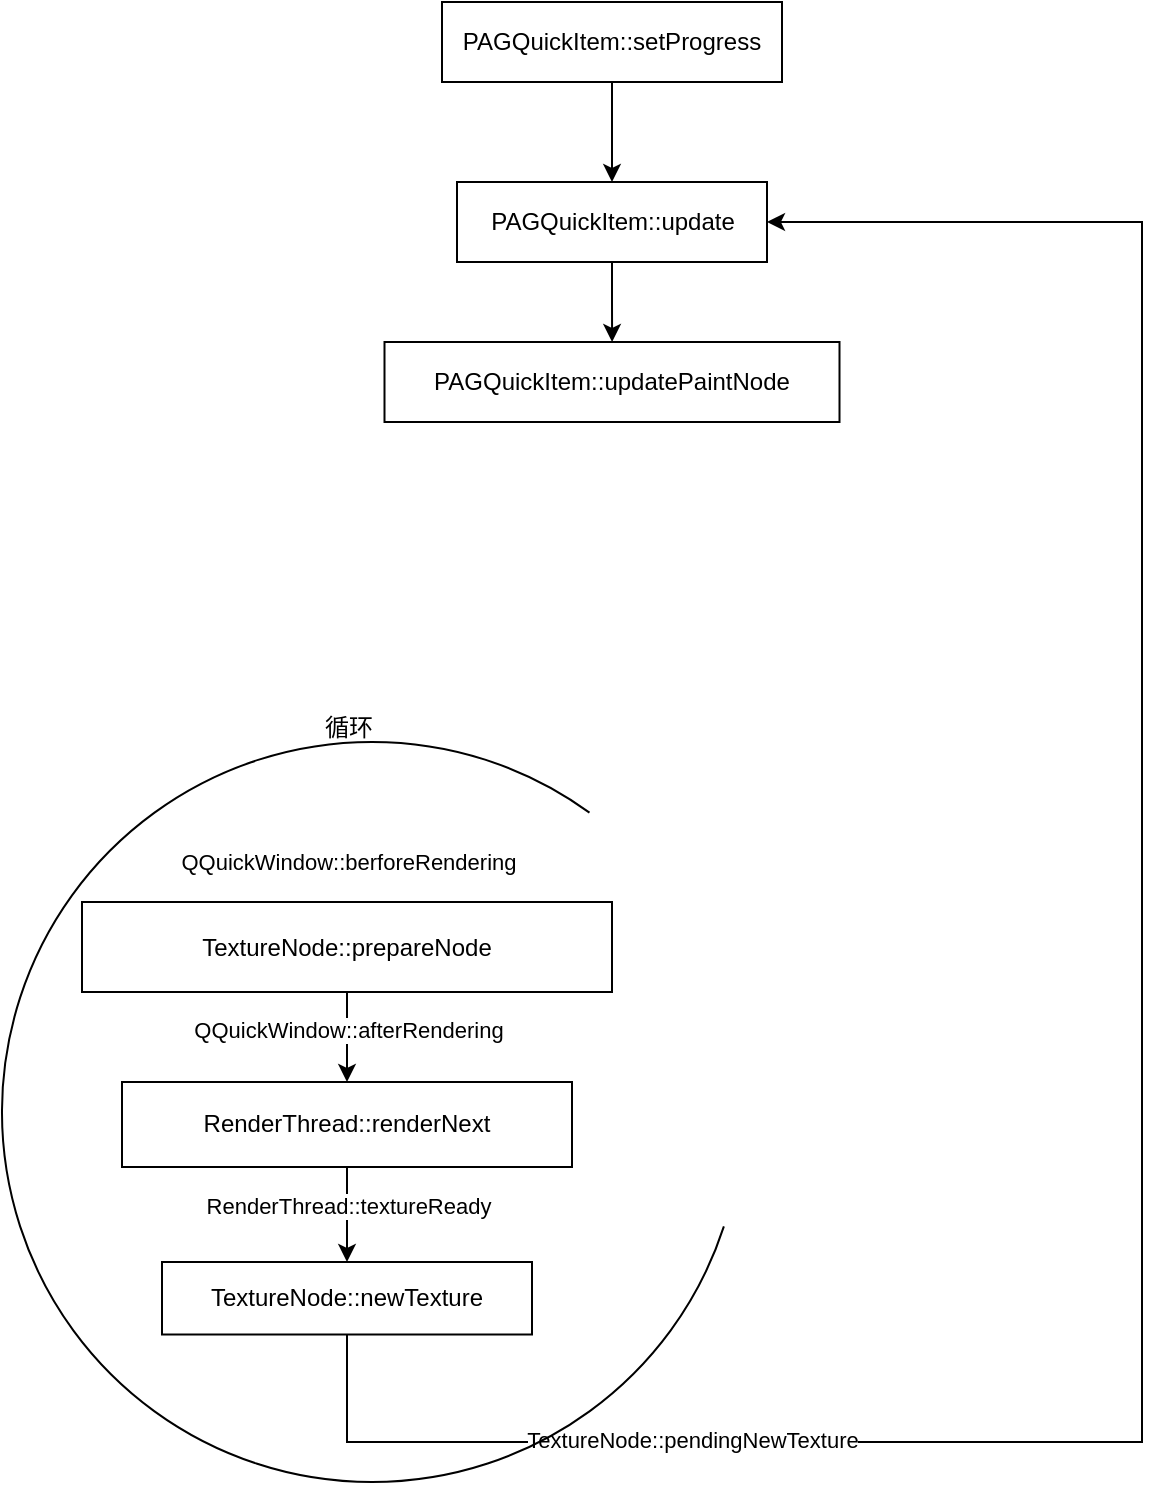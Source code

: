 <mxfile version="19.0.3" type="device"><diagram id="cfdJvOmk3UNFRSyiRRkU" name="第 1 页"><mxGraphModel dx="1106" dy="924" grid="1" gridSize="10" guides="1" tooltips="1" connect="1" arrows="1" fold="1" page="1" pageScale="1" pageWidth="827" pageHeight="1169" math="0" shadow="0"><root><mxCell id="0"/><mxCell id="1" parent="0"/><mxCell id="d9Y8KMLXKfRz-mxT4Yah-3" value="" style="edgeStyle=orthogonalEdgeStyle;rounded=0;orthogonalLoop=1;jettySize=auto;html=1;" parent="1" source="d9Y8KMLXKfRz-mxT4Yah-1" target="d9Y8KMLXKfRz-mxT4Yah-2" edge="1"><mxGeometry relative="1" as="geometry"/></mxCell><mxCell id="d9Y8KMLXKfRz-mxT4Yah-1" value="PAGQuickItem::setProgress" style="rounded=0;whiteSpace=wrap;html=1;" parent="1" vertex="1"><mxGeometry x="330" y="80" width="170" height="40" as="geometry"/></mxCell><mxCell id="d9Y8KMLXKfRz-mxT4Yah-5" value="" style="edgeStyle=orthogonalEdgeStyle;rounded=0;orthogonalLoop=1;jettySize=auto;html=1;" parent="1" source="d9Y8KMLXKfRz-mxT4Yah-2" target="d9Y8KMLXKfRz-mxT4Yah-4" edge="1"><mxGeometry relative="1" as="geometry"/></mxCell><mxCell id="d9Y8KMLXKfRz-mxT4Yah-2" value="PAGQuickItem::update" style="whiteSpace=wrap;html=1;rounded=0;" parent="1" vertex="1"><mxGeometry x="337.5" y="170" width="155" height="40" as="geometry"/></mxCell><mxCell id="d9Y8KMLXKfRz-mxT4Yah-4" value="&lt;span style=&quot;&quot;&gt;PAGQuickItem::&lt;/span&gt;updatePaintNode" style="whiteSpace=wrap;html=1;rounded=0;" parent="1" vertex="1"><mxGeometry x="301.25" y="250" width="227.5" height="40" as="geometry"/></mxCell><mxCell id="d9Y8KMLXKfRz-mxT4Yah-10" value="" style="edgeStyle=orthogonalEdgeStyle;rounded=0;orthogonalLoop=1;jettySize=auto;html=1;" parent="1" source="d9Y8KMLXKfRz-mxT4Yah-6" target="d9Y8KMLXKfRz-mxT4Yah-9" edge="1"><mxGeometry relative="1" as="geometry"/></mxCell><mxCell id="d9Y8KMLXKfRz-mxT4Yah-11" value="QQuickWindow::afterRendering" style="edgeLabel;html=1;align=center;verticalAlign=middle;resizable=0;points=[];" parent="d9Y8KMLXKfRz-mxT4Yah-10" vertex="1" connectable="0"><mxGeometry x="-0.156" relative="1" as="geometry"><mxPoint as="offset"/></mxGeometry></mxCell><mxCell id="d9Y8KMLXKfRz-mxT4Yah-6" value="TextureNode::prepareNode" style="whiteSpace=wrap;html=1;rounded=0;" parent="1" vertex="1"><mxGeometry x="150" y="530" width="265" height="45" as="geometry"/></mxCell><mxCell id="d9Y8KMLXKfRz-mxT4Yah-13" value="" style="edgeStyle=orthogonalEdgeStyle;rounded=0;orthogonalLoop=1;jettySize=auto;html=1;" parent="1" source="d9Y8KMLXKfRz-mxT4Yah-9" target="d9Y8KMLXKfRz-mxT4Yah-12" edge="1"><mxGeometry relative="1" as="geometry"/></mxCell><mxCell id="d9Y8KMLXKfRz-mxT4Yah-14" value="RenderThread::textureReady" style="edgeLabel;html=1;align=center;verticalAlign=middle;resizable=0;points=[];" parent="d9Y8KMLXKfRz-mxT4Yah-13" vertex="1" connectable="0"><mxGeometry x="-0.252" relative="1" as="geometry"><mxPoint y="1" as="offset"/></mxGeometry></mxCell><mxCell id="d9Y8KMLXKfRz-mxT4Yah-9" value="RenderThread::renderNext" style="whiteSpace=wrap;html=1;rounded=0;" parent="1" vertex="1"><mxGeometry x="170" y="620" width="225" height="42.5" as="geometry"/></mxCell><mxCell id="d9Y8KMLXKfRz-mxT4Yah-12" value="TextureNode::newTexture" style="whiteSpace=wrap;html=1;rounded=0;" parent="1" vertex="1"><mxGeometry x="190" y="710" width="185" height="36.25" as="geometry"/></mxCell><mxCell id="d9Y8KMLXKfRz-mxT4Yah-15" value="" style="endArrow=classic;html=1;rounded=0;exitX=0.5;exitY=1;exitDx=0;exitDy=0;entryX=1;entryY=0.5;entryDx=0;entryDy=0;edgeStyle=orthogonalEdgeStyle;" parent="1" source="d9Y8KMLXKfRz-mxT4Yah-12" target="d9Y8KMLXKfRz-mxT4Yah-2" edge="1"><mxGeometry width="50" height="50" relative="1" as="geometry"><mxPoint x="480" y="500" as="sourcePoint"/><mxPoint x="530" y="450" as="targetPoint"/><Array as="points"><mxPoint x="283" y="800"/><mxPoint x="680" y="800"/><mxPoint x="680" y="190"/></Array></mxGeometry></mxCell><mxCell id="d9Y8KMLXKfRz-mxT4Yah-16" value="TextureNode::pendingNewTexture" style="edgeLabel;html=1;align=center;verticalAlign=middle;resizable=0;points=[];" parent="d9Y8KMLXKfRz-mxT4Yah-15" vertex="1" connectable="0"><mxGeometry x="-0.638" y="1" relative="1" as="geometry"><mxPoint as="offset"/></mxGeometry></mxCell><mxCell id="d9Y8KMLXKfRz-mxT4Yah-17" value="QQuickWindow::berforeRendering" style="edgeLabel;html=1;align=center;verticalAlign=middle;resizable=0;points=[];" parent="1" vertex="1" connectable="0"><mxGeometry x="282.5" y="510" as="geometry"/></mxCell><mxCell id="d9Y8KMLXKfRz-mxT4Yah-18" value="" style="verticalLabelPosition=bottom;verticalAlign=top;html=1;shape=mxgraph.basic.arc;startAngle=0.3;endAngle=0.1;" parent="1" vertex="1"><mxGeometry x="110" y="450" width="370" height="370" as="geometry"/></mxCell><mxCell id="d9Y8KMLXKfRz-mxT4Yah-19" value="循环" style="text;html=1;align=center;verticalAlign=middle;resizable=0;points=[];autosize=1;strokeColor=none;fillColor=none;" parent="1" vertex="1"><mxGeometry x="262.5" y="433" width="40" height="20" as="geometry"/></mxCell></root></mxGraphModel></diagram></mxfile>